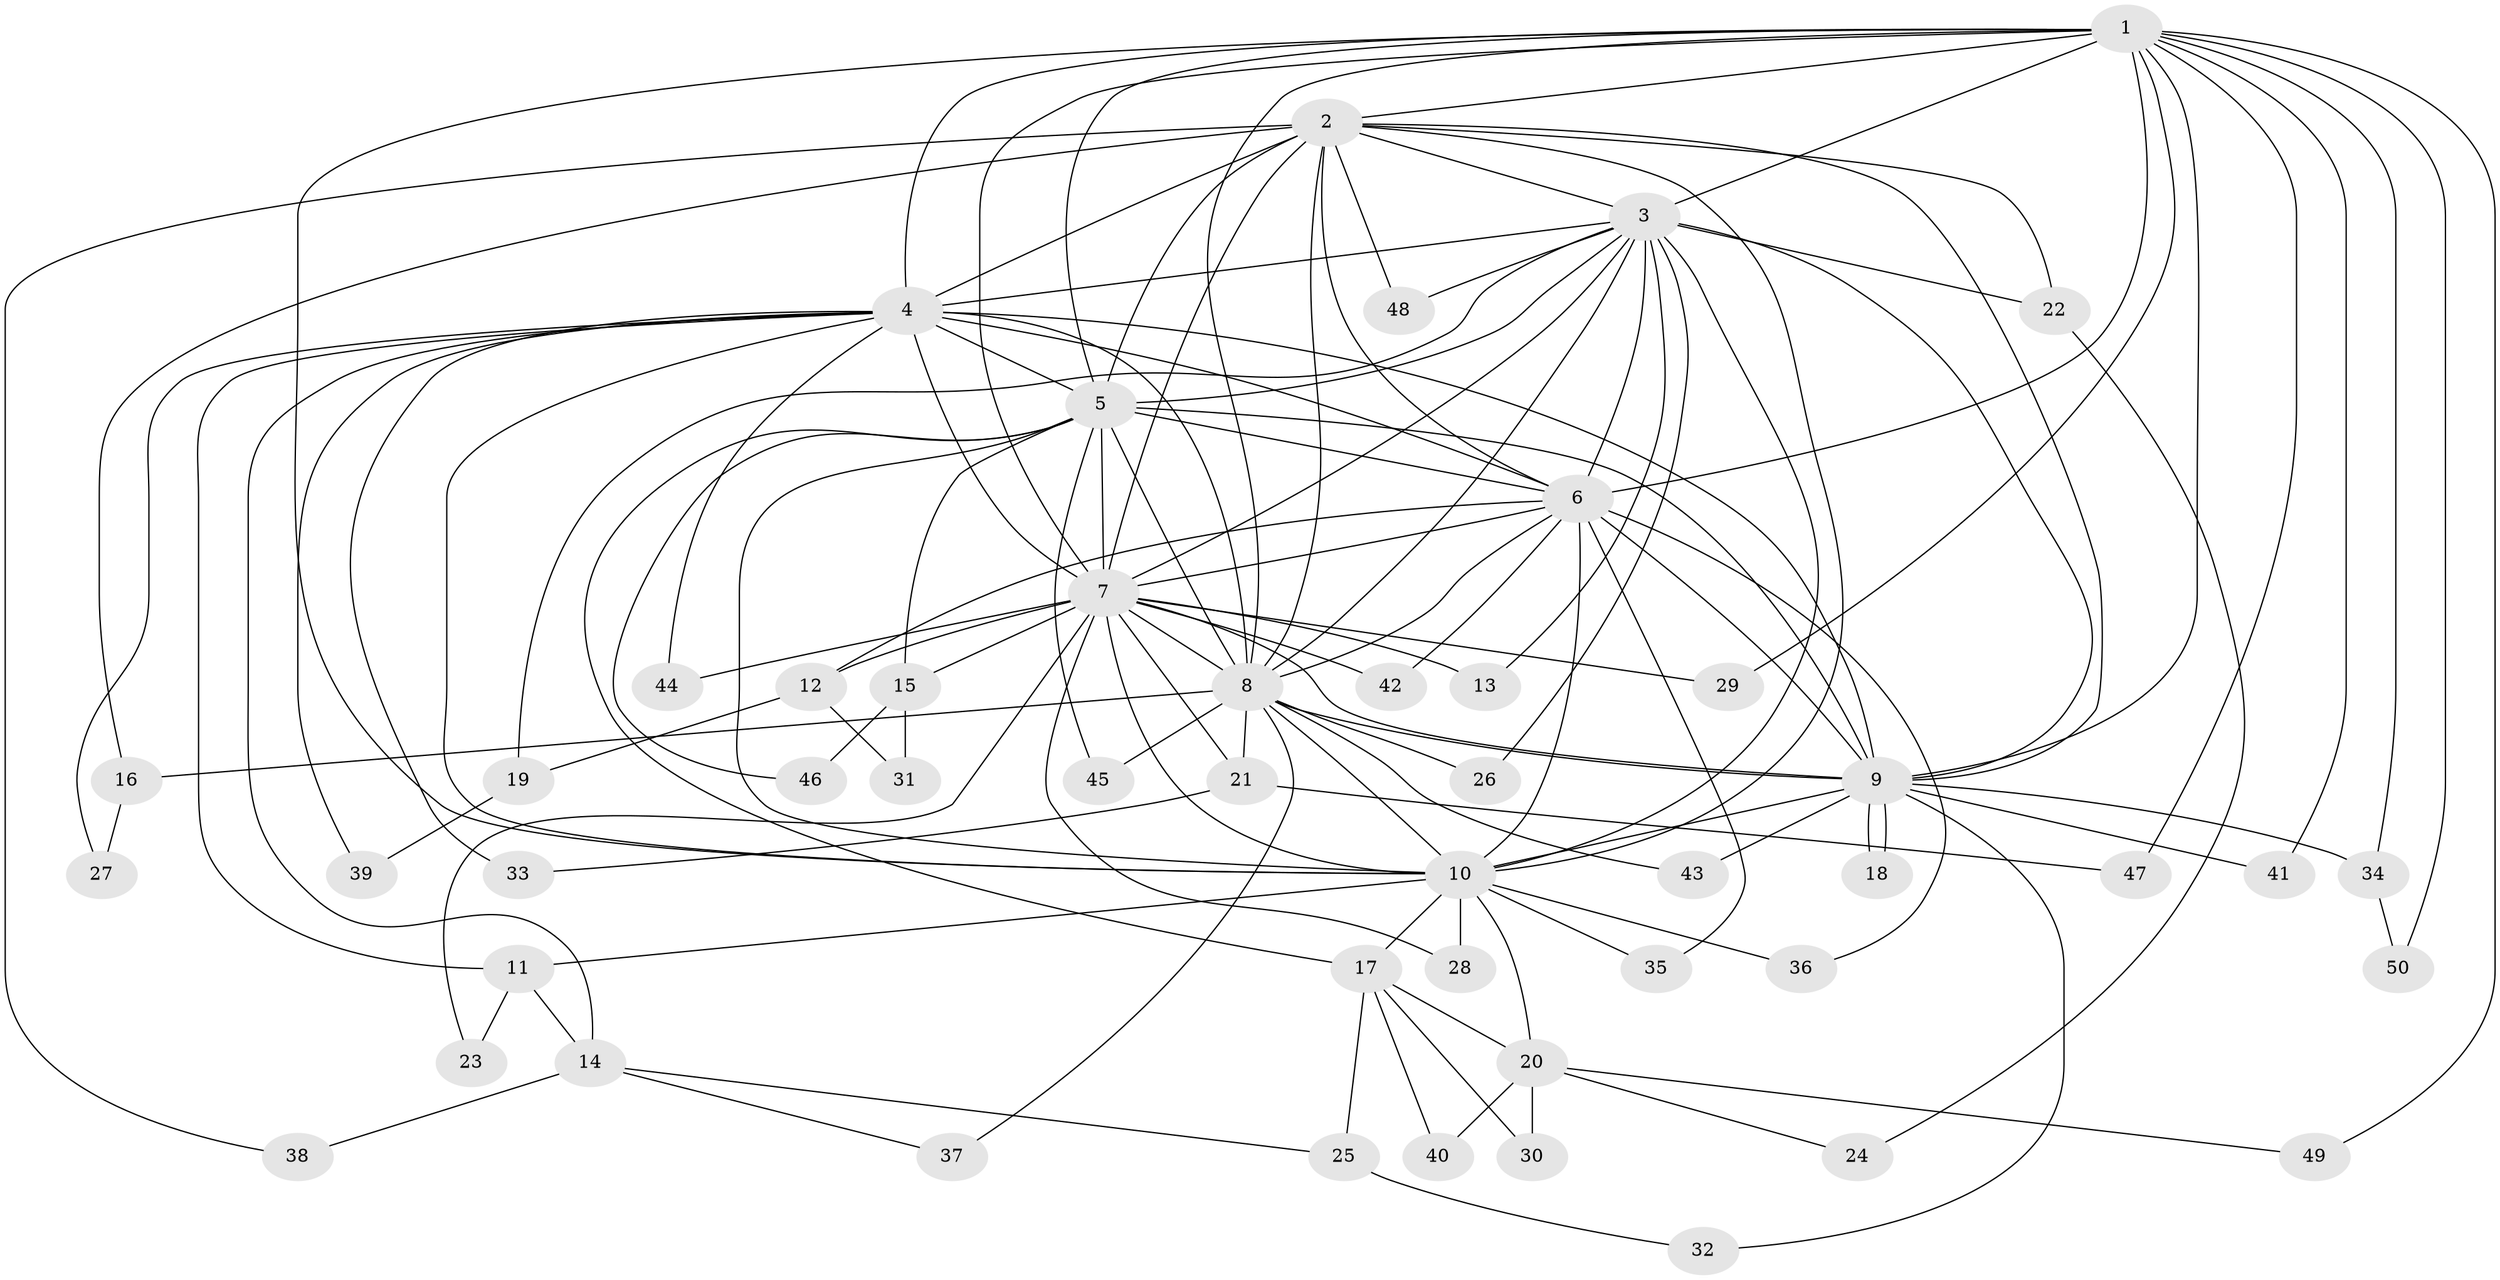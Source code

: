 // Generated by graph-tools (version 1.1) at 2025/25/03/09/25 03:25:45]
// undirected, 50 vertices, 125 edges
graph export_dot {
graph [start="1"]
  node [color=gray90,style=filled];
  1;
  2;
  3;
  4;
  5;
  6;
  7;
  8;
  9;
  10;
  11;
  12;
  13;
  14;
  15;
  16;
  17;
  18;
  19;
  20;
  21;
  22;
  23;
  24;
  25;
  26;
  27;
  28;
  29;
  30;
  31;
  32;
  33;
  34;
  35;
  36;
  37;
  38;
  39;
  40;
  41;
  42;
  43;
  44;
  45;
  46;
  47;
  48;
  49;
  50;
  1 -- 2;
  1 -- 3;
  1 -- 4;
  1 -- 5;
  1 -- 6;
  1 -- 7;
  1 -- 8;
  1 -- 9;
  1 -- 10;
  1 -- 29;
  1 -- 34;
  1 -- 41;
  1 -- 47;
  1 -- 49;
  1 -- 50;
  2 -- 3;
  2 -- 4;
  2 -- 5;
  2 -- 6;
  2 -- 7;
  2 -- 8;
  2 -- 9;
  2 -- 10;
  2 -- 16;
  2 -- 22;
  2 -- 38;
  2 -- 48;
  3 -- 4;
  3 -- 5;
  3 -- 6;
  3 -- 7;
  3 -- 8;
  3 -- 9;
  3 -- 10;
  3 -- 13;
  3 -- 19;
  3 -- 22;
  3 -- 26;
  3 -- 48;
  4 -- 5;
  4 -- 6;
  4 -- 7;
  4 -- 8;
  4 -- 9;
  4 -- 10;
  4 -- 11;
  4 -- 14;
  4 -- 27;
  4 -- 33;
  4 -- 39;
  4 -- 44;
  5 -- 6;
  5 -- 7;
  5 -- 8;
  5 -- 9;
  5 -- 10;
  5 -- 15;
  5 -- 17;
  5 -- 45;
  5 -- 46;
  6 -- 7;
  6 -- 8;
  6 -- 9;
  6 -- 10;
  6 -- 12;
  6 -- 35;
  6 -- 36;
  6 -- 42;
  7 -- 8;
  7 -- 9;
  7 -- 10;
  7 -- 12;
  7 -- 13;
  7 -- 15;
  7 -- 21;
  7 -- 23;
  7 -- 28;
  7 -- 29;
  7 -- 42;
  7 -- 44;
  8 -- 9;
  8 -- 10;
  8 -- 16;
  8 -- 21;
  8 -- 26;
  8 -- 37;
  8 -- 43;
  8 -- 45;
  9 -- 10;
  9 -- 18;
  9 -- 18;
  9 -- 32;
  9 -- 34;
  9 -- 41;
  9 -- 43;
  10 -- 11;
  10 -- 17;
  10 -- 20;
  10 -- 28;
  10 -- 35;
  10 -- 36;
  11 -- 14;
  11 -- 23;
  12 -- 19;
  12 -- 31;
  14 -- 25;
  14 -- 37;
  14 -- 38;
  15 -- 31;
  15 -- 46;
  16 -- 27;
  17 -- 20;
  17 -- 25;
  17 -- 30;
  17 -- 40;
  19 -- 39;
  20 -- 24;
  20 -- 30;
  20 -- 40;
  20 -- 49;
  21 -- 33;
  21 -- 47;
  22 -- 24;
  25 -- 32;
  34 -- 50;
}
